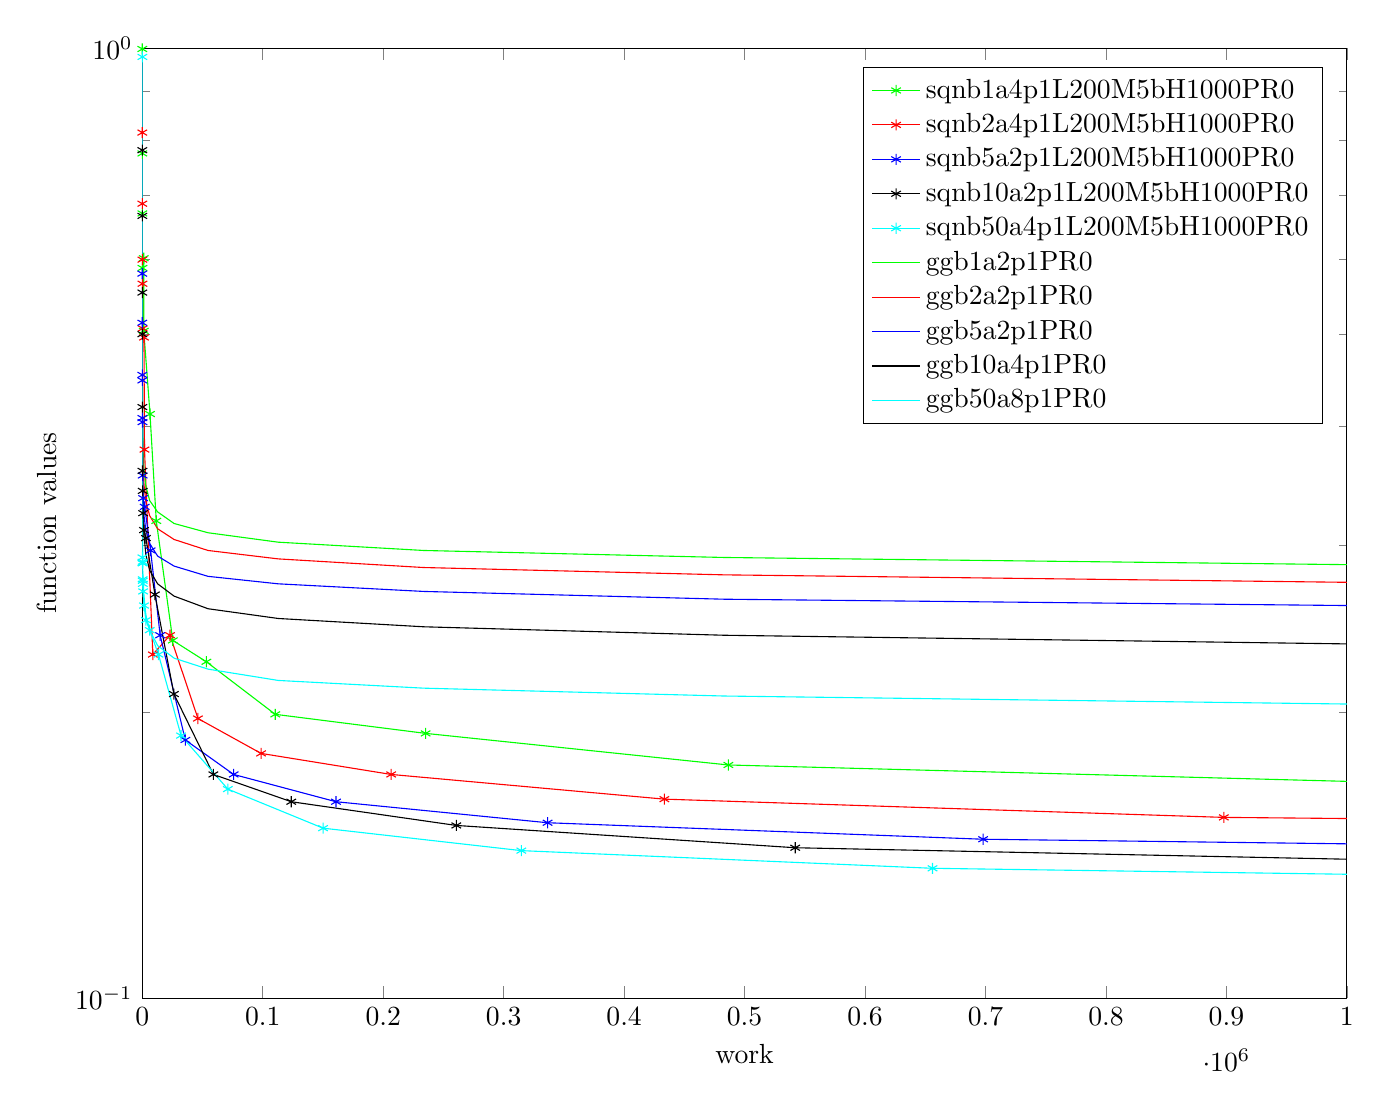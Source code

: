 % This file was created by matlab2tikz v0.4.6 running on MATLAB 8.2.
% Copyright (c) 2008--2014, Nico Schlömer <nico.schloemer@gmail.com>
% All rights reserved.
% Minimal pgfplots version: 1.3
% 
% The latest updates can be retrieved from
%   http://www.mathworks.com/matlabcentral/fileexchange/22022-matlab2tikz
% where you can also make suggestions and rate matlab2tikz.
% 
%
% defining custom colors
\definecolor{mycolor1}{rgb}{0.0,1.0,1.0}%
%
\begin{tikzpicture}

\begin{axis}[%
width=6.023in,
height=4.75in,
scale only axis,
xmin=0,
xmax=1000000,
xlabel={work},
ymode=log,
ymin=0.1,
ymax=1,
yminorticks=true,
ylabel={function values},
legend style={draw=black,fill=white,legend cell align=left}
]
\addplot [color=green,solid,mark=asterisk,mark options={solid}]
  table[row sep=crcr]{
1	3.514	\\
2	3.52	\\
4	3.52	\\
9	1.958	\\
18	0.998	\\
38	0.775	\\
78	0.67	\\
162	0.587	\\
1220	0.601	\\
1241	0.504	\\
6420	0.412	\\
11620	0.318	\\
25338	0.238	\\
53220	0.226	\\
110420	0.199	\\
235220	0.19	\\
486584	0.176	\\
1010020	0.169	\\
2091620	0.162	\\
4332820	0.158	\\
};
\addlegendentry{sqnb1a4p1L200M5bH1000PR0};

\addplot [color=red,solid,mark=asterisk,mark options={solid}]
  table[row sep=crcr]{
2	3.476	\\
4	3.476	\\
6	3.476	\\
10	1.126	\\
18	0.815	\\
38	0.686	\\
78	0.599	\\
162	0.565	\\
336	0.507	\\
1420	0.496	\\
1838	0.378	\\
8756	0.23	\\
23020	0.241	\\
46204	0.197	\\
98620	0.181	\\
206620	0.172	\\
433420	0.162	\\
897820	0.155	\\
1862254	0.151	\\
3857020	0.149	\\
};
\addlegendentry{sqnb2a4p1L200M5bH1000PR0};

\addplot [color=blue,solid,mark=asterisk,mark options={solid}]
  table[row sep=crcr]{
5	1.03	\\
10	1.076	\\
15	0.579	\\
20	0.514	\\
25	0.453	\\
40	0.447	\\
80	0.408	\\
165	0.404	\\
340	0.355	\\
695	0.336	\\
2020	0.329	\\
6920	0.296	\\
14820	0.241	\\
35745	0.187	\\
75870	0.172	\\
160820	0.161	\\
336445	0.153	\\
698020	0.147	\\
1448020	0.143	\\
2996020	0.141	\\
};
\addlegendentry{sqnb5a2p1L200M5bH1000PR0};

\addplot [color=black,solid,mark=asterisk,mark options={solid}]
  table[row sep=crcr]{
10	1.579	\\
20	1.171	\\
30	0.781	\\
40	0.666	\\
50	0.553	\\
60	0.5	\\
80	0.419	\\
170	0.359	\\
340	0.342	\\
700	0.324	\\
1440	0.311	\\
3020	0.305	\\
10500	0.266	\\
26270	0.209	\\
59020	0.172	\\
123700	0.161	\\
260690	0.152	\\
542020	0.144	\\
1123920	0.139	\\
2330020	0.135	\\
};
\addlegendentry{sqnb10a2p1L200M5bH1000PR0};

\addplot [color=mycolor1,solid,mark=asterisk,mark options={solid}]
  table[row sep=crcr]{
50	1.688	\\
100	0.979	\\
150	0.291	\\
200	0.287	\\
250	0.288	\\
300	0.287	\\
350	0.276	\\
400	0.275	\\
450	0.273	\\
700	0.268	\\
1450	0.259	\\
3000	0.25	\\
6200	0.244	\\
13470	0.23	\\
32180	0.189	\\
71020	0.166	\\
150080	0.151	\\
314660	0.143	\\
656020	0.137	\\
1361020	0.133	\\
};
\addlegendentry{sqnb50a4p1L200M5bH1000PR0};

\addplot [color=green,solid]
  table[row sep=crcr]{
1	1.774	\\
2	1.826	\\
4	1.831	\\
9	1.168	\\
18	0.667	\\
38	0.526	\\
78	0.473	\\
162	0.429	\\
336	0.408	\\
695	0.377	\\
1438	0.359	\\
2976	0.346	\\
6158	0.334	\\
12743	0.325	\\
26367	0.316	\\
54556	0.309	\\
112884	0.302	\\
233572	0.296	\\
483293	0.291	\\
1000000	0.286	\\
};
\addlegendentry{ggb1a2p1PR0};

\addplot [color=red,solid]
  table[row sep=crcr]{
2	1.749	\\
4	1.75	\\
6	1.756	\\
10	0.628	\\
18	0.583	\\
38	0.483	\\
78	0.445	\\
162	0.415	\\
336	0.387	\\
696	0.361	\\
1438	0.347	\\
2976	0.333	\\
6158	0.322	\\
12744	0.312	\\
26368	0.304	\\
54556	0.296	\\
112884	0.29	\\
233572	0.284	\\
483294	0.279	\\
1000000	0.274	\\
};
\addlegendentry{ggb2a2p1PR0};

\addplot [color=blue,solid]
  table[row sep=crcr]{
5	1.03	\\
10	1.076	\\
15	0.579	\\
20	0.514	\\
25	0.453	\\
40	0.447	\\
80	0.408	\\
165	0.404	\\
340	0.355	\\
695	0.336	\\
1440	0.322	\\
2980	0.311	\\
6160	0.301	\\
12745	0.292	\\
26370	0.285	\\
54560	0.278	\\
112885	0.273	\\
233575	0.268	\\
483295	0.263	\\
1000000	0.259	\\
};
\addlegendentry{ggb5a2p1PR0};

\addplot [color=black,solid]
  table[row sep=crcr]{
10	3.129	\\
20	2.25	\\
30	1.367	\\
40	1.034	\\
50	0.734	\\
60	0.579	\\
80	0.406	\\
170	0.359	\\
340	0.345	\\
700	0.319	\\
1440	0.307	\\
2980	0.293	\\
6160	0.282	\\
12750	0.273	\\
26370	0.265	\\
54560	0.257	\\
112890	0.251	\\
233580	0.246	\\
483300	0.241	\\
1000000	0.236	\\
};
\addlegendentry{ggb10a4p1PR0};

\addplot [color=mycolor1,solid]
  table[row sep=crcr]{
50	3.362	\\
100	1.876	\\
150	0.296	\\
200	0.293	\\
250	0.296	\\
300	0.293	\\
350	0.281	\\
400	0.279	\\
450	0.279	\\
700	0.276	\\
1450	0.265	\\
3000	0.253	\\
6200	0.244	\\
12750	0.235	\\
26400	0.228	\\
54600	0.222	\\
112900	0.216	\\
233600	0.212	\\
483300	0.208	\\
1000000	0.204	\\
};
\addlegendentry{ggb50a8p1PR0};

\end{axis}
\end{tikzpicture}%